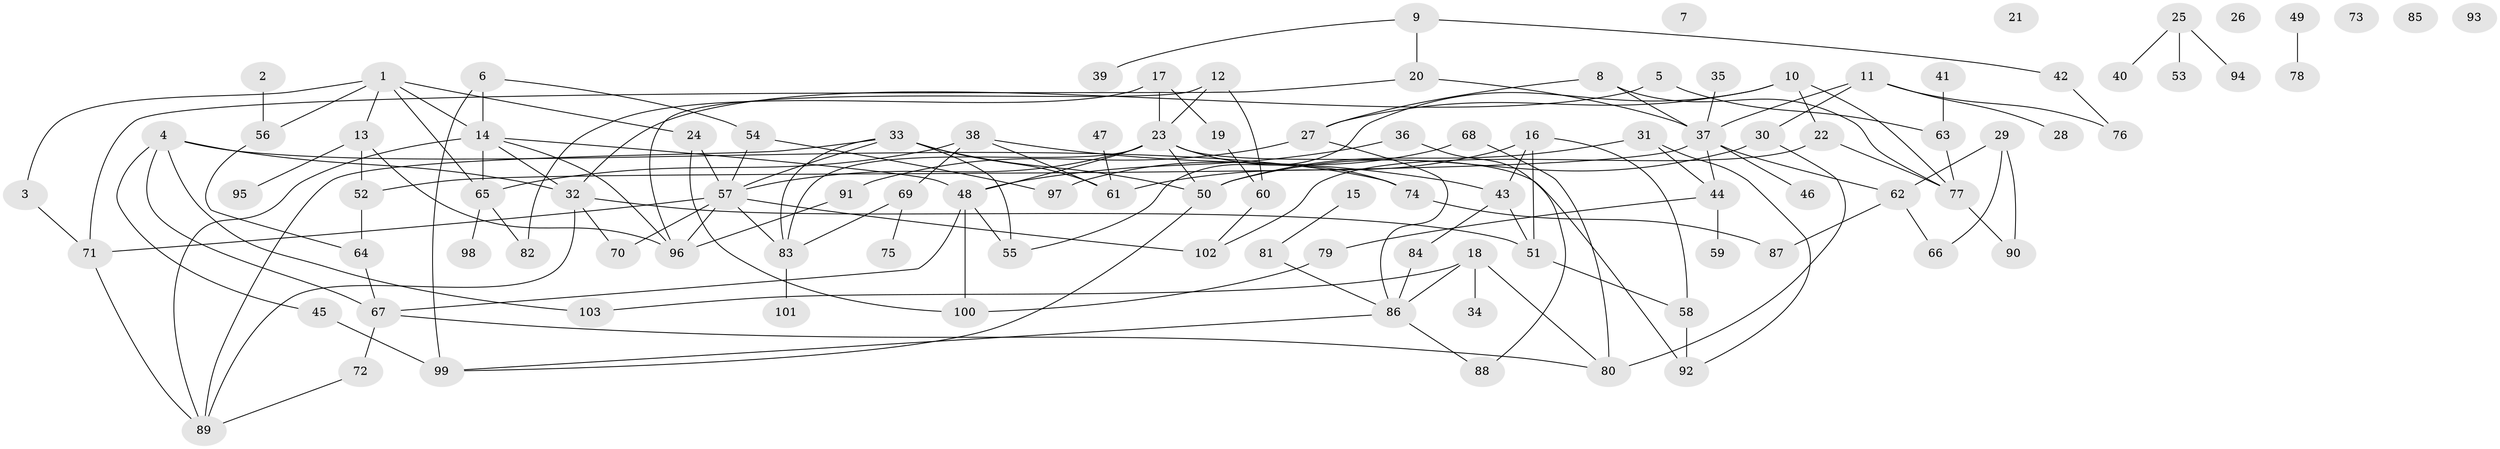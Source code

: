 // Generated by graph-tools (version 1.1) at 2025/49/03/09/25 03:49:08]
// undirected, 103 vertices, 149 edges
graph export_dot {
graph [start="1"]
  node [color=gray90,style=filled];
  1;
  2;
  3;
  4;
  5;
  6;
  7;
  8;
  9;
  10;
  11;
  12;
  13;
  14;
  15;
  16;
  17;
  18;
  19;
  20;
  21;
  22;
  23;
  24;
  25;
  26;
  27;
  28;
  29;
  30;
  31;
  32;
  33;
  34;
  35;
  36;
  37;
  38;
  39;
  40;
  41;
  42;
  43;
  44;
  45;
  46;
  47;
  48;
  49;
  50;
  51;
  52;
  53;
  54;
  55;
  56;
  57;
  58;
  59;
  60;
  61;
  62;
  63;
  64;
  65;
  66;
  67;
  68;
  69;
  70;
  71;
  72;
  73;
  74;
  75;
  76;
  77;
  78;
  79;
  80;
  81;
  82;
  83;
  84;
  85;
  86;
  87;
  88;
  89;
  90;
  91;
  92;
  93;
  94;
  95;
  96;
  97;
  98;
  99;
  100;
  101;
  102;
  103;
  1 -- 3;
  1 -- 13;
  1 -- 14;
  1 -- 24;
  1 -- 56;
  1 -- 65;
  2 -- 56;
  3 -- 71;
  4 -- 32;
  4 -- 45;
  4 -- 67;
  4 -- 74;
  4 -- 103;
  5 -- 32;
  5 -- 63;
  6 -- 14;
  6 -- 54;
  6 -- 99;
  8 -- 27;
  8 -- 37;
  8 -- 77;
  9 -- 20;
  9 -- 39;
  9 -- 42;
  10 -- 22;
  10 -- 27;
  10 -- 55;
  10 -- 77;
  11 -- 28;
  11 -- 30;
  11 -- 37;
  11 -- 76;
  12 -- 23;
  12 -- 60;
  12 -- 96;
  13 -- 52;
  13 -- 95;
  13 -- 96;
  14 -- 32;
  14 -- 48;
  14 -- 65;
  14 -- 89;
  14 -- 96;
  15 -- 81;
  16 -- 43;
  16 -- 51;
  16 -- 58;
  16 -- 61;
  17 -- 19;
  17 -- 23;
  17 -- 82;
  18 -- 34;
  18 -- 80;
  18 -- 86;
  18 -- 103;
  19 -- 60;
  20 -- 37;
  20 -- 71;
  22 -- 77;
  22 -- 102;
  23 -- 48;
  23 -- 50;
  23 -- 57;
  23 -- 74;
  23 -- 83;
  23 -- 92;
  24 -- 57;
  24 -- 100;
  25 -- 40;
  25 -- 53;
  25 -- 94;
  27 -- 86;
  27 -- 91;
  29 -- 62;
  29 -- 66;
  29 -- 90;
  30 -- 50;
  30 -- 80;
  31 -- 44;
  31 -- 50;
  31 -- 92;
  32 -- 51;
  32 -- 70;
  32 -- 89;
  33 -- 50;
  33 -- 55;
  33 -- 57;
  33 -- 61;
  33 -- 83;
  33 -- 89;
  35 -- 37;
  36 -- 48;
  36 -- 88;
  37 -- 44;
  37 -- 46;
  37 -- 52;
  37 -- 62;
  38 -- 43;
  38 -- 61;
  38 -- 65;
  38 -- 69;
  41 -- 63;
  42 -- 76;
  43 -- 51;
  43 -- 84;
  44 -- 59;
  44 -- 79;
  45 -- 99;
  47 -- 61;
  48 -- 55;
  48 -- 67;
  48 -- 100;
  49 -- 78;
  50 -- 99;
  51 -- 58;
  52 -- 64;
  54 -- 57;
  54 -- 97;
  56 -- 64;
  57 -- 70;
  57 -- 71;
  57 -- 83;
  57 -- 96;
  57 -- 102;
  58 -- 92;
  60 -- 102;
  62 -- 66;
  62 -- 87;
  63 -- 77;
  64 -- 67;
  65 -- 82;
  65 -- 98;
  67 -- 72;
  67 -- 80;
  68 -- 80;
  68 -- 97;
  69 -- 75;
  69 -- 83;
  71 -- 89;
  72 -- 89;
  74 -- 87;
  77 -- 90;
  79 -- 100;
  81 -- 86;
  83 -- 101;
  84 -- 86;
  86 -- 88;
  86 -- 99;
  91 -- 96;
}
